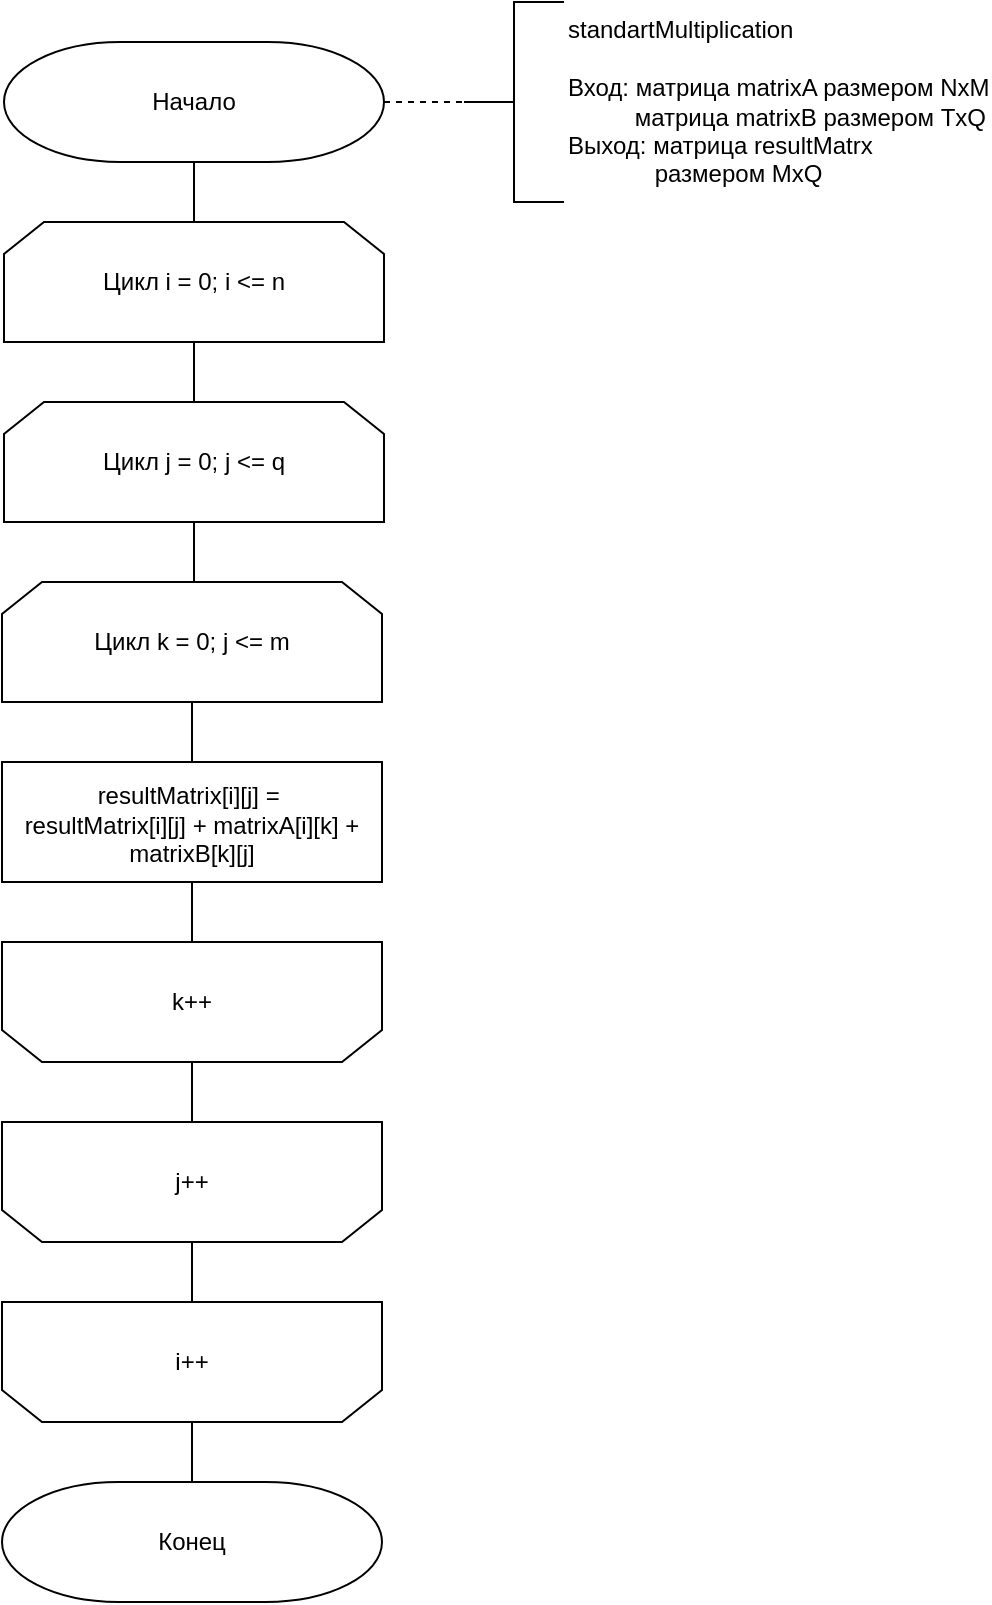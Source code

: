 <mxfile version="20.4.1" type="device" pages="3"><diagram id="C5RBs43oDa-KdzZeNtuy" name="Standard"><mxGraphModel dx="1455" dy="998" grid="1" gridSize="10" guides="1" tooltips="1" connect="1" arrows="1" fold="1" page="1" pageScale="1" pageWidth="827" pageHeight="1169" math="0" shadow="0"><root><mxCell id="WIyWlLk6GJQsqaUBKTNV-0"/><mxCell id="WIyWlLk6GJQsqaUBKTNV-1" parent="WIyWlLk6GJQsqaUBKTNV-0"/><mxCell id="_-xzTWtjwbdUY2OtERrh-24" style="rounded=0;orthogonalLoop=1;jettySize=auto;html=1;exitX=0.5;exitY=1;exitDx=0;exitDy=0;exitPerimeter=0;entryX=0.5;entryY=0;entryDx=0;entryDy=0;endArrow=none;endFill=0;" edge="1" parent="WIyWlLk6GJQsqaUBKTNV-1" source="_-xzTWtjwbdUY2OtERrh-0" target="_-xzTWtjwbdUY2OtERrh-4"><mxGeometry relative="1" as="geometry"/></mxCell><mxCell id="_-xzTWtjwbdUY2OtERrh-0" value="Начало" style="strokeWidth=1;html=1;shape=mxgraph.flowchart.terminator;whiteSpace=wrap;" vertex="1" parent="WIyWlLk6GJQsqaUBKTNV-1"><mxGeometry x="320" y="30" width="190" height="60" as="geometry"/></mxCell><mxCell id="_-xzTWtjwbdUY2OtERrh-1" value="standartMultiplication&lt;br&gt;&lt;br&gt;Вход: матрица matrixA размером NxM&lt;br&gt;&lt;span style=&quot;&quot;&gt;&#9;&lt;/span&gt;&amp;nbsp; &lt;span style=&quot;&quot;&gt;&#9;&lt;/span&gt;&amp;nbsp; &amp;nbsp; &amp;nbsp; &amp;nbsp; матрица matrixB размером TxQ&lt;br&gt;Выход: матрица resultMatrx &lt;br&gt;&lt;span style=&quot;white-space: pre;&quot;&gt;&#9;&lt;/span&gt;&amp;nbsp; &amp;nbsp; &amp;nbsp;размером MxQ" style="strokeWidth=1;html=1;shape=mxgraph.flowchart.annotation_2;align=left;labelPosition=right;pointerEvents=1;" vertex="1" parent="WIyWlLk6GJQsqaUBKTNV-1"><mxGeometry x="550" y="10" width="50" height="100" as="geometry"/></mxCell><mxCell id="_-xzTWtjwbdUY2OtERrh-2" value="" style="endArrow=none;dashed=1;html=1;rounded=0;entryX=0;entryY=0.5;entryDx=0;entryDy=0;entryPerimeter=0;exitX=1;exitY=0.5;exitDx=0;exitDy=0;exitPerimeter=0;" edge="1" parent="WIyWlLk6GJQsqaUBKTNV-1" source="_-xzTWtjwbdUY2OtERrh-0" target="_-xzTWtjwbdUY2OtERrh-1"><mxGeometry width="50" height="50" relative="1" as="geometry"><mxPoint x="390" y="240" as="sourcePoint"/><mxPoint x="440" y="190" as="targetPoint"/></mxGeometry></mxCell><mxCell id="_-xzTWtjwbdUY2OtERrh-3" style="edgeStyle=orthogonalEdgeStyle;rounded=1;orthogonalLoop=1;jettySize=auto;html=1;exitX=0.5;exitY=1;exitDx=0;exitDy=0;entryX=0.5;entryY=0;entryDx=0;entryDy=0;strokeColor=default;startArrow=none;startFill=0;endArrow=none;endFill=0;" edge="1" parent="WIyWlLk6GJQsqaUBKTNV-1" source="_-xzTWtjwbdUY2OtERrh-4" target="_-xzTWtjwbdUY2OtERrh-6"><mxGeometry relative="1" as="geometry"/></mxCell><mxCell id="_-xzTWtjwbdUY2OtERrh-4" value="Цикл i = 0; i &amp;lt;= n" style="shape=loopLimit;whiteSpace=wrap;html=1;strokeWidth=1;" vertex="1" parent="WIyWlLk6GJQsqaUBKTNV-1"><mxGeometry x="320" y="120" width="190" height="60" as="geometry"/></mxCell><mxCell id="_-xzTWtjwbdUY2OtERrh-5" style="edgeStyle=orthogonalEdgeStyle;rounded=0;orthogonalLoop=1;jettySize=auto;html=1;exitX=0.5;exitY=1;exitDx=0;exitDy=0;entryX=0.5;entryY=0;entryDx=0;entryDy=0;strokeColor=default;startArrow=none;startFill=0;endArrow=none;endFill=0;" edge="1" parent="WIyWlLk6GJQsqaUBKTNV-1" source="_-xzTWtjwbdUY2OtERrh-6" target="_-xzTWtjwbdUY2OtERrh-10"><mxGeometry relative="1" as="geometry"/></mxCell><mxCell id="_-xzTWtjwbdUY2OtERrh-6" value="Цикл j = 0; j &amp;lt;= q" style="shape=loopLimit;whiteSpace=wrap;html=1;strokeWidth=1;" vertex="1" parent="WIyWlLk6GJQsqaUBKTNV-1"><mxGeometry x="320" y="210" width="190" height="60" as="geometry"/></mxCell><mxCell id="_-xzTWtjwbdUY2OtERrh-29" style="edgeStyle=none;rounded=0;orthogonalLoop=1;jettySize=auto;html=1;exitX=0.5;exitY=0;exitDx=0;exitDy=0;entryX=0.5;entryY=1;entryDx=0;entryDy=0;endArrow=none;endFill=0;" edge="1" parent="WIyWlLk6GJQsqaUBKTNV-1" source="_-xzTWtjwbdUY2OtERrh-8" target="_-xzTWtjwbdUY2OtERrh-18"><mxGeometry relative="1" as="geometry"/></mxCell><mxCell id="_-xzTWtjwbdUY2OtERrh-8" value="j++" style="shape=loopLimit;whiteSpace=wrap;html=1;strokeWidth=1;direction=west;" vertex="1" parent="WIyWlLk6GJQsqaUBKTNV-1"><mxGeometry x="319" y="570" width="190" height="60" as="geometry"/></mxCell><mxCell id="_-xzTWtjwbdUY2OtERrh-26" style="edgeStyle=none;rounded=0;orthogonalLoop=1;jettySize=auto;html=1;exitX=0.5;exitY=1;exitDx=0;exitDy=0;entryX=0.5;entryY=1;entryDx=0;entryDy=0;endArrow=none;endFill=0;" edge="1" parent="WIyWlLk6GJQsqaUBKTNV-1" source="_-xzTWtjwbdUY2OtERrh-10" target="_-xzTWtjwbdUY2OtERrh-25"><mxGeometry relative="1" as="geometry"/></mxCell><mxCell id="_-xzTWtjwbdUY2OtERrh-10" value="&lt;br&gt;resultMatrix[i][j] =&amp;nbsp;&lt;br&gt;resultMatrix[i][j] + matrixA[i][k] + matrixB[k][j]&lt;br&gt;&lt;p class=&quot;p1&quot;&gt;&lt;/p&gt;" style="rounded=0;whiteSpace=wrap;html=1;strokeWidth=1;align=center;" vertex="1" parent="WIyWlLk6GJQsqaUBKTNV-1"><mxGeometry x="319" y="390" width="190" height="60" as="geometry"/></mxCell><mxCell id="_-xzTWtjwbdUY2OtERrh-31" style="edgeStyle=none;rounded=0;orthogonalLoop=1;jettySize=auto;html=1;exitX=0.5;exitY=0;exitDx=0;exitDy=0;entryX=0.5;entryY=0;entryDx=0;entryDy=0;entryPerimeter=0;endArrow=none;endFill=0;" edge="1" parent="WIyWlLk6GJQsqaUBKTNV-1" source="_-xzTWtjwbdUY2OtERrh-18" target="_-xzTWtjwbdUY2OtERrh-30"><mxGeometry relative="1" as="geometry"/></mxCell><mxCell id="_-xzTWtjwbdUY2OtERrh-18" value="i++" style="shape=loopLimit;whiteSpace=wrap;html=1;strokeWidth=1;direction=west;" vertex="1" parent="WIyWlLk6GJQsqaUBKTNV-1"><mxGeometry x="319" y="660" width="190" height="60" as="geometry"/></mxCell><mxCell id="_-xzTWtjwbdUY2OtERrh-20" value="Цикл k = 0; j &amp;lt;= m" style="shape=loopLimit;whiteSpace=wrap;html=1;strokeWidth=1;" vertex="1" parent="WIyWlLk6GJQsqaUBKTNV-1"><mxGeometry x="319" y="300" width="190" height="60" as="geometry"/></mxCell><mxCell id="_-xzTWtjwbdUY2OtERrh-27" style="edgeStyle=none;rounded=0;orthogonalLoop=1;jettySize=auto;html=1;exitX=0.5;exitY=0;exitDx=0;exitDy=0;entryX=0.5;entryY=1;entryDx=0;entryDy=0;endArrow=none;endFill=0;" edge="1" parent="WIyWlLk6GJQsqaUBKTNV-1" source="_-xzTWtjwbdUY2OtERrh-25" target="_-xzTWtjwbdUY2OtERrh-8"><mxGeometry relative="1" as="geometry"/></mxCell><mxCell id="_-xzTWtjwbdUY2OtERrh-25" value="k++" style="shape=loopLimit;whiteSpace=wrap;html=1;strokeWidth=1;direction=west;" vertex="1" parent="WIyWlLk6GJQsqaUBKTNV-1"><mxGeometry x="319" y="480" width="190" height="60" as="geometry"/></mxCell><mxCell id="_-xzTWtjwbdUY2OtERrh-30" value="Конец" style="strokeWidth=1;html=1;shape=mxgraph.flowchart.terminator;whiteSpace=wrap;" vertex="1" parent="WIyWlLk6GJQsqaUBKTNV-1"><mxGeometry x="319" y="750" width="190" height="60" as="geometry"/></mxCell></root></mxGraphModel></diagram><diagram id="nx8y3YH4Iu03hkPtgioO" name="Winograd"><mxGraphModel dx="2102" dy="1442" grid="1" gridSize="10" guides="1" tooltips="1" connect="1" arrows="1" fold="1" page="1" pageScale="1" pageWidth="827" pageHeight="1169" math="0" shadow="0"><root><mxCell id="0"/><mxCell id="1" parent="0"/><mxCell id="B0VhfSTRc2MI4P_WYOrF-1" style="rounded=0;orthogonalLoop=1;jettySize=auto;html=1;entryX=0.5;entryY=0;entryDx=0;entryDy=0;endArrow=none;endFill=0;" edge="1" parent="1" source="B0VhfSTRc2MI4P_WYOrF-2" target="B0VhfSTRc2MI4P_WYOrF-6"><mxGeometry relative="1" as="geometry"/></mxCell><mxCell id="B0VhfSTRc2MI4P_WYOrF-2" value="Начало" style="strokeWidth=1;html=1;shape=mxgraph.flowchart.terminator;whiteSpace=wrap;" vertex="1" parent="1"><mxGeometry x="60" y="80" width="170" height="40" as="geometry"/></mxCell><mxCell id="B0VhfSTRc2MI4P_WYOrF-3" value="Winograd&lt;br&gt;&lt;br&gt;Вход: матрица matrixA размером NxM&lt;br&gt;&lt;span style=&quot;&quot;&gt;&#9;&lt;/span&gt;&amp;nbsp; &lt;span style=&quot;&quot;&gt;&#9;&lt;/span&gt;&amp;nbsp; &amp;nbsp; &amp;nbsp; &amp;nbsp; матрица matrixB размером TxQ&lt;br&gt;Выход: матрица resultMatrx &lt;br&gt;&lt;span style=&quot;white-space: pre;&quot;&gt;&#9;&lt;/span&gt;&amp;nbsp; &amp;nbsp; &amp;nbsp;размером MxQ" style="strokeWidth=1;html=1;shape=mxgraph.flowchart.annotation_2;align=left;labelPosition=right;pointerEvents=1;" vertex="1" parent="1"><mxGeometry x="280" y="50" width="50" height="100" as="geometry"/></mxCell><mxCell id="B0VhfSTRc2MI4P_WYOrF-4" value="" style="endArrow=none;dashed=1;html=1;rounded=0;entryX=0;entryY=0.5;entryDx=0;entryDy=0;entryPerimeter=0;exitX=1;exitY=0.5;exitDx=0;exitDy=0;exitPerimeter=0;" edge="1" parent="1" source="B0VhfSTRc2MI4P_WYOrF-2"><mxGeometry width="50" height="50" relative="1" as="geometry"><mxPoint x="330" y="290" as="sourcePoint"/><mxPoint x="280" y="100" as="targetPoint"/></mxGeometry></mxCell><mxCell id="B0VhfSTRc2MI4P_WYOrF-5" style="edgeStyle=orthogonalEdgeStyle;rounded=1;orthogonalLoop=1;jettySize=auto;html=1;exitX=0.5;exitY=1;exitDx=0;exitDy=0;entryX=0.5;entryY=0;entryDx=0;entryDy=0;strokeColor=default;startArrow=none;startFill=0;endArrow=none;endFill=0;" edge="1" parent="1" source="B0VhfSTRc2MI4P_WYOrF-6" target="B0VhfSTRc2MI4P_WYOrF-8"><mxGeometry relative="1" as="geometry"/></mxCell><mxCell id="B0VhfSTRc2MI4P_WYOrF-6" value="Цикл i = 0; i &amp;lt;= n" style="shape=loopLimit;whiteSpace=wrap;html=1;strokeWidth=1;" vertex="1" parent="1"><mxGeometry x="60" y="140" width="170" height="40" as="geometry"/></mxCell><mxCell id="B0VhfSTRc2MI4P_WYOrF-20" style="edgeStyle=none;rounded=0;orthogonalLoop=1;jettySize=auto;html=1;exitX=0.5;exitY=1;exitDx=0;exitDy=0;entryX=0.5;entryY=0;entryDx=0;entryDy=0;endArrow=none;endFill=0;" edge="1" parent="1" source="B0VhfSTRc2MI4P_WYOrF-8" target="B0VhfSTRc2MI4P_WYOrF-19"><mxGeometry relative="1" as="geometry"/></mxCell><mxCell id="B0VhfSTRc2MI4P_WYOrF-8" value="Цикл j = 0; j &amp;lt;= m / 2" style="shape=loopLimit;whiteSpace=wrap;html=1;strokeWidth=1;" vertex="1" parent="1"><mxGeometry x="60" y="200" width="170" height="40" as="geometry"/></mxCell><mxCell id="B0VhfSTRc2MI4P_WYOrF-18" value="Конец" style="strokeWidth=1;html=1;shape=mxgraph.flowchart.terminator;whiteSpace=wrap;" vertex="1" parent="1"><mxGeometry x="450" y="970" width="170" height="40" as="geometry"/></mxCell><mxCell id="B0VhfSTRc2MI4P_WYOrF-25" style="edgeStyle=none;rounded=0;orthogonalLoop=1;jettySize=auto;html=1;exitX=0.5;exitY=1;exitDx=0;exitDy=0;entryX=0.5;entryY=1;entryDx=0;entryDy=0;endArrow=none;endFill=0;" edge="1" parent="1" source="B0VhfSTRc2MI4P_WYOrF-19" target="B0VhfSTRc2MI4P_WYOrF-23"><mxGeometry relative="1" as="geometry"/></mxCell><mxCell id="B0VhfSTRc2MI4P_WYOrF-19" value="&lt;meta charset=&quot;utf-8&quot;&gt;&lt;span style=&quot;color: rgb(0, 0, 0); font-family: Helvetica; font-size: 12px; font-style: normal; font-variant-ligatures: normal; font-variant-caps: normal; font-weight: 400; letter-spacing: normal; orphans: 2; text-align: left; text-indent: 0px; text-transform: none; widows: 2; word-spacing: 0px; -webkit-text-stroke-width: 0px; text-decoration-thickness: initial; text-decoration-style: initial; text-decoration-color: initial; background-color: rgb(248, 249, 250);&quot;&gt;row[i] = row[i] + matrixA[i][&lt;/span&gt;&lt;span style=&quot;color: rgb(0, 0, 0); font-family: Helvetica; font-size: 12px; font-style: normal; font-variant-ligatures: normal; font-variant-caps: normal; font-weight: 400; letter-spacing: normal; orphans: 2; text-align: left; text-indent: 0px; text-transform: none; widows: 2; word-spacing: 0px; -webkit-text-stroke-width: 0px; text-decoration-thickness: initial; text-decoration-style: initial; text-decoration-color: initial; background-color: rgb(248, 249, 250);&quot; class=&quot;s1&quot;&gt;2&lt;/span&gt;&lt;span style=&quot;color: rgb(0, 0, 0); font-family: Helvetica; font-size: 12px; font-style: normal; font-variant-ligatures: normal; font-variant-caps: normal; font-weight: 400; letter-spacing: normal; orphans: 2; text-align: left; text-indent: 0px; text-transform: none; widows: 2; word-spacing: 0px; -webkit-text-stroke-width: 0px; text-decoration-thickness: initial; text-decoration-style: initial; text-decoration-color: initial; background-color: rgb(248, 249, 250);&quot;&gt;&amp;nbsp;* j] * matrixA[i][&lt;/span&gt;&lt;span style=&quot;color: rgb(0, 0, 0); font-family: Helvetica; font-size: 12px; font-style: normal; font-variant-ligatures: normal; font-variant-caps: normal; font-weight: 400; letter-spacing: normal; orphans: 2; text-align: left; text-indent: 0px; text-transform: none; widows: 2; word-spacing: 0px; -webkit-text-stroke-width: 0px; text-decoration-thickness: initial; text-decoration-style: initial; text-decoration-color: initial; background-color: rgb(248, 249, 250);&quot; class=&quot;s1&quot;&gt;2&lt;/span&gt;&lt;span style=&quot;color: rgb(0, 0, 0); font-family: Helvetica; font-size: 12px; font-style: normal; font-variant-ligatures: normal; font-variant-caps: normal; font-weight: 400; letter-spacing: normal; orphans: 2; text-align: left; text-indent: 0px; text-transform: none; widows: 2; word-spacing: 0px; -webkit-text-stroke-width: 0px; text-decoration-thickness: initial; text-decoration-style: initial; text-decoration-color: initial; background-color: rgb(248, 249, 250);&quot;&gt;&amp;nbsp;* j +&amp;nbsp;&lt;/span&gt;&lt;span style=&quot;color: rgb(0, 0, 0); font-family: Helvetica; font-size: 12px; font-style: normal; font-variant-ligatures: normal; font-variant-caps: normal; font-weight: 400; letter-spacing: normal; orphans: 2; text-align: left; text-indent: 0px; text-transform: none; widows: 2; word-spacing: 0px; -webkit-text-stroke-width: 0px; text-decoration-thickness: initial; text-decoration-style: initial; text-decoration-color: initial; background-color: rgb(248, 249, 250);&quot; class=&quot;s1&quot;&gt;1&lt;/span&gt;&lt;span style=&quot;color: rgb(0, 0, 0); font-family: Helvetica; font-size: 12px; font-style: normal; font-variant-ligatures: normal; font-variant-caps: normal; font-weight: 400; letter-spacing: normal; orphans: 2; text-align: left; text-indent: 0px; text-transform: none; widows: 2; word-spacing: 0px; -webkit-text-stroke-width: 0px; text-decoration-thickness: initial; text-decoration-style: initial; text-decoration-color: initial; background-color: rgb(248, 249, 250);&quot;&gt;]&lt;/span&gt;" style="rounded=0;whiteSpace=wrap;html=1;strokeWidth=1;align=center;" vertex="1" parent="1"><mxGeometry x="60" y="260" width="170" height="50" as="geometry"/></mxCell><mxCell id="B0VhfSTRc2MI4P_WYOrF-22" style="edgeStyle=none;rounded=0;orthogonalLoop=1;jettySize=auto;html=1;exitX=0.5;exitY=0;exitDx=0;exitDy=0;entryX=0.5;entryY=1;entryDx=0;entryDy=0;endArrow=none;endFill=0;" edge="1" parent="1" source="B0VhfSTRc2MI4P_WYOrF-23" target="B0VhfSTRc2MI4P_WYOrF-24"><mxGeometry relative="1" as="geometry"/></mxCell><mxCell id="B0VhfSTRc2MI4P_WYOrF-23" value="j++" style="shape=loopLimit;whiteSpace=wrap;html=1;strokeWidth=1;direction=west;" vertex="1" parent="1"><mxGeometry x="60" y="330" width="170" height="40" as="geometry"/></mxCell><mxCell id="B0VhfSTRc2MI4P_WYOrF-35" style="edgeStyle=none;rounded=0;orthogonalLoop=1;jettySize=auto;html=1;exitX=0.5;exitY=0;exitDx=0;exitDy=0;entryX=0.5;entryY=0;entryDx=0;entryDy=0;endArrow=none;endFill=0;" edge="1" parent="1" source="B0VhfSTRc2MI4P_WYOrF-24" target="B0VhfSTRc2MI4P_WYOrF-27"><mxGeometry relative="1" as="geometry"/></mxCell><mxCell id="B0VhfSTRc2MI4P_WYOrF-24" value="i++" style="shape=loopLimit;whiteSpace=wrap;html=1;strokeWidth=1;direction=west;" vertex="1" parent="1"><mxGeometry x="60" y="390" width="170" height="40" as="geometry"/></mxCell><mxCell id="B0VhfSTRc2MI4P_WYOrF-26" style="edgeStyle=orthogonalEdgeStyle;rounded=1;orthogonalLoop=1;jettySize=auto;html=1;exitX=0.5;exitY=1;exitDx=0;exitDy=0;entryX=0.5;entryY=0;entryDx=0;entryDy=0;strokeColor=default;startArrow=none;startFill=0;endArrow=none;endFill=0;" edge="1" parent="1" source="B0VhfSTRc2MI4P_WYOrF-27" target="B0VhfSTRc2MI4P_WYOrF-29"><mxGeometry relative="1" as="geometry"/></mxCell><mxCell id="B0VhfSTRc2MI4P_WYOrF-27" value="Цикл i = 0; i &amp;lt;= q" style="shape=loopLimit;whiteSpace=wrap;html=1;strokeWidth=1;" vertex="1" parent="1"><mxGeometry x="60" y="450" width="170" height="40" as="geometry"/></mxCell><mxCell id="B0VhfSTRc2MI4P_WYOrF-28" style="edgeStyle=none;rounded=0;orthogonalLoop=1;jettySize=auto;html=1;exitX=0.5;exitY=1;exitDx=0;exitDy=0;entryX=0.5;entryY=0;entryDx=0;entryDy=0;endArrow=none;endFill=0;" edge="1" parent="1" source="B0VhfSTRc2MI4P_WYOrF-29" target="B0VhfSTRc2MI4P_WYOrF-31"><mxGeometry relative="1" as="geometry"/></mxCell><mxCell id="B0VhfSTRc2MI4P_WYOrF-29" value="Цикл j = 0; j &amp;lt;= m / 2" style="shape=loopLimit;whiteSpace=wrap;html=1;strokeWidth=1;" vertex="1" parent="1"><mxGeometry x="60" y="510" width="170" height="40" as="geometry"/></mxCell><mxCell id="B0VhfSTRc2MI4P_WYOrF-30" style="edgeStyle=none;rounded=0;orthogonalLoop=1;jettySize=auto;html=1;exitX=0.5;exitY=1;exitDx=0;exitDy=0;entryX=0.5;entryY=1;entryDx=0;entryDy=0;endArrow=none;endFill=0;" edge="1" parent="1" source="B0VhfSTRc2MI4P_WYOrF-31" target="B0VhfSTRc2MI4P_WYOrF-33"><mxGeometry relative="1" as="geometry"/></mxCell><mxCell id="B0VhfSTRc2MI4P_WYOrF-31" value="&lt;span style=&quot;text-align: left;&quot;&gt;column[i] = column[i] + matrixB[&lt;/span&gt;&lt;span style=&quot;text-align: left;&quot; class=&quot;s1&quot;&gt;2&lt;/span&gt;&lt;span style=&quot;text-align: left;&quot;&gt;&amp;nbsp;* j][i] * matrixB[&lt;/span&gt;&lt;span style=&quot;text-align: left;&quot; class=&quot;s1&quot;&gt;2&lt;/span&gt;&lt;span style=&quot;text-align: left;&quot;&gt;&amp;nbsp;* j +&amp;nbsp;&lt;/span&gt;&lt;span style=&quot;text-align: left;&quot; class=&quot;s1&quot;&gt;1&lt;/span&gt;&lt;span style=&quot;text-align: left;&quot;&gt;][i]&lt;/span&gt;" style="rounded=0;whiteSpace=wrap;html=1;strokeWidth=1;align=center;" vertex="1" parent="1"><mxGeometry x="60" y="570" width="170" height="50" as="geometry"/></mxCell><mxCell id="B0VhfSTRc2MI4P_WYOrF-32" style="edgeStyle=none;rounded=0;orthogonalLoop=1;jettySize=auto;html=1;exitX=0.5;exitY=0;exitDx=0;exitDy=0;entryX=0.5;entryY=1;entryDx=0;entryDy=0;endArrow=none;endFill=0;" edge="1" parent="1" source="B0VhfSTRc2MI4P_WYOrF-33" target="B0VhfSTRc2MI4P_WYOrF-34"><mxGeometry relative="1" as="geometry"/></mxCell><mxCell id="B0VhfSTRc2MI4P_WYOrF-33" value="j++" style="shape=loopLimit;whiteSpace=wrap;html=1;strokeWidth=1;direction=west;" vertex="1" parent="1"><mxGeometry x="60" y="640" width="170" height="40" as="geometry"/></mxCell><mxCell id="JYHZeg0bPgsdJ8YCL4Tm-3" style="edgeStyle=none;rounded=0;orthogonalLoop=1;jettySize=auto;html=1;exitX=0.5;exitY=0;exitDx=0;exitDy=0;entryX=0.5;entryY=0;entryDx=0;entryDy=0;endArrow=none;endFill=0;" edge="1" parent="1" source="B0VhfSTRc2MI4P_WYOrF-34" target="B0VhfSTRc2MI4P_WYOrF-49"><mxGeometry relative="1" as="geometry"/></mxCell><mxCell id="B0VhfSTRc2MI4P_WYOrF-34" value="i++" style="shape=loopLimit;whiteSpace=wrap;html=1;strokeWidth=1;direction=west;" vertex="1" parent="1"><mxGeometry x="60" y="700" width="170" height="40" as="geometry"/></mxCell><mxCell id="B0VhfSTRc2MI4P_WYOrF-48" style="edgeStyle=orthogonalEdgeStyle;rounded=1;orthogonalLoop=1;jettySize=auto;html=1;exitX=0.5;exitY=1;exitDx=0;exitDy=0;entryX=0.5;entryY=0;entryDx=0;entryDy=0;strokeColor=default;startArrow=none;startFill=0;endArrow=none;endFill=0;" edge="1" parent="1" source="B0VhfSTRc2MI4P_WYOrF-49" target="B0VhfSTRc2MI4P_WYOrF-51"><mxGeometry relative="1" as="geometry"/></mxCell><mxCell id="B0VhfSTRc2MI4P_WYOrF-49" value="Цикл i = 0; i &amp;lt;= n" style="shape=loopLimit;whiteSpace=wrap;html=1;strokeWidth=1;" vertex="1" parent="1"><mxGeometry x="60" y="760" width="170" height="40" as="geometry"/></mxCell><mxCell id="JYHZeg0bPgsdJ8YCL4Tm-4" style="edgeStyle=none;rounded=0;orthogonalLoop=1;jettySize=auto;html=1;exitX=0.5;exitY=1;exitDx=0;exitDy=0;entryX=0.5;entryY=0;entryDx=0;entryDy=0;endArrow=none;endFill=0;" edge="1" parent="1" source="B0VhfSTRc2MI4P_WYOrF-51" target="B0VhfSTRc2MI4P_WYOrF-59"><mxGeometry relative="1" as="geometry"/></mxCell><mxCell id="B0VhfSTRc2MI4P_WYOrF-51" value="Цикл j = 0; j &amp;lt;= q" style="shape=loopLimit;whiteSpace=wrap;html=1;strokeWidth=1;" vertex="1" parent="1"><mxGeometry x="60" y="820" width="170" height="40" as="geometry"/></mxCell><mxCell id="B0VhfSTRc2MI4P_WYOrF-54" style="edgeStyle=none;rounded=0;orthogonalLoop=1;jettySize=auto;html=1;exitX=0.5;exitY=0;exitDx=0;exitDy=0;entryX=0.5;entryY=1;entryDx=0;entryDy=0;endArrow=none;endFill=0;" edge="1" parent="1" source="B0VhfSTRc2MI4P_WYOrF-55" target="B0VhfSTRc2MI4P_WYOrF-56"><mxGeometry relative="1" as="geometry"/></mxCell><mxCell id="B0VhfSTRc2MI4P_WYOrF-55" value="j++" style="shape=loopLimit;whiteSpace=wrap;html=1;strokeWidth=1;direction=west;" vertex="1" parent="1"><mxGeometry x="440" y="450" width="170" height="40" as="geometry"/></mxCell><mxCell id="JYHZeg0bPgsdJ8YCL4Tm-33" style="edgeStyle=none;rounded=0;orthogonalLoop=1;jettySize=auto;html=1;exitX=0.5;exitY=0;exitDx=0;exitDy=0;entryX=0.5;entryY=0;entryDx=0;entryDy=0;entryPerimeter=0;endArrow=none;endFill=0;" edge="1" parent="1" source="B0VhfSTRc2MI4P_WYOrF-56" target="JYHZeg0bPgsdJ8YCL4Tm-32"><mxGeometry relative="1" as="geometry"/></mxCell><mxCell id="B0VhfSTRc2MI4P_WYOrF-56" value="i++" style="shape=loopLimit;whiteSpace=wrap;html=1;strokeWidth=1;direction=west;" vertex="1" parent="1"><mxGeometry x="440" y="510" width="170" height="40" as="geometry"/></mxCell><mxCell id="JYHZeg0bPgsdJ8YCL4Tm-6" style="edgeStyle=none;rounded=0;orthogonalLoop=1;jettySize=auto;html=1;exitX=0.5;exitY=1;exitDx=0;exitDy=0;endArrow=none;endFill=0;" edge="1" parent="1" source="B0VhfSTRc2MI4P_WYOrF-57" target="B0VhfSTRc2MI4P_WYOrF-58"><mxGeometry relative="1" as="geometry"/></mxCell><mxCell id="B0VhfSTRc2MI4P_WYOrF-57" value="Цикл k = 0; k &amp;lt;= m / 2" style="shape=loopLimit;whiteSpace=wrap;html=1;strokeWidth=1;" vertex="1" parent="1"><mxGeometry x="440" y="240" width="170" height="40" as="geometry"/></mxCell><mxCell id="JYHZeg0bPgsdJ8YCL4Tm-7" style="edgeStyle=none;rounded=0;orthogonalLoop=1;jettySize=auto;html=1;exitX=0.5;exitY=1;exitDx=0;exitDy=0;entryX=0.5;entryY=1;entryDx=0;entryDy=0;endArrow=none;endFill=0;" edge="1" parent="1" source="B0VhfSTRc2MI4P_WYOrF-58" target="JYHZeg0bPgsdJ8YCL4Tm-2"><mxGeometry relative="1" as="geometry"/></mxCell><mxCell id="B0VhfSTRc2MI4P_WYOrF-58" value="&lt;span style=&quot;text-align: left;&quot; class=&quot;s1&quot;&gt;resultMatrix&lt;/span&gt;&lt;span style=&quot;text-align: left;&quot;&gt;[i][j] =&amp;nbsp;&lt;/span&gt;&lt;span style=&quot;text-align: left;&quot; class=&quot;s1&quot;&gt;resultMatrix&lt;/span&gt;&lt;span style=&quot;text-align: left;&quot;&gt;[i][j] + (matrixA[i][&lt;/span&gt;&lt;span style=&quot;text-align: left;&quot; class=&quot;s2&quot;&gt;2&lt;/span&gt;&lt;span style=&quot;text-align: left;&quot;&gt;&amp;nbsp;* k +&amp;nbsp;&lt;/span&gt;&lt;span style=&quot;text-align: left;&quot; class=&quot;s2&quot;&gt;1&lt;/span&gt;&lt;span style=&quot;text-align: left;&quot;&gt;] + matrixB[&lt;/span&gt;&lt;span style=&quot;text-align: left;&quot; class=&quot;s2&quot;&gt;2&lt;/span&gt;&lt;span style=&quot;text-align: left;&quot;&gt;&amp;nbsp;* k][j]) * (matrixA[i][&lt;/span&gt;&lt;span style=&quot;text-align: left;&quot; class=&quot;s2&quot;&gt;2&lt;/span&gt;&lt;span style=&quot;text-align: left;&quot;&gt;&amp;nbsp;* k] + matrixB[&lt;/span&gt;&lt;span style=&quot;text-align: left;&quot; class=&quot;s2&quot;&gt;2&lt;/span&gt;&lt;span style=&quot;text-align: left;&quot;&gt;&amp;nbsp;* k +&amp;nbsp;&lt;/span&gt;&lt;span style=&quot;text-align: left;&quot; class=&quot;s2&quot;&gt;1&lt;/span&gt;&lt;span style=&quot;text-align: left;&quot;&gt;][j])&lt;/span&gt;" style="rounded=0;whiteSpace=wrap;html=1;strokeWidth=1;align=center;" vertex="1" parent="1"><mxGeometry x="440" y="300" width="170" height="70" as="geometry"/></mxCell><mxCell id="JYHZeg0bPgsdJ8YCL4Tm-26" style="edgeStyle=none;rounded=0;orthogonalLoop=1;jettySize=auto;html=1;exitX=0.5;exitY=1;exitDx=0;exitDy=0;endArrow=none;endFill=0;entryX=0.5;entryY=0;entryDx=0;entryDy=0;entryPerimeter=0;" edge="1" parent="1" source="B0VhfSTRc2MI4P_WYOrF-59" target="JYHZeg0bPgsdJ8YCL4Tm-29"><mxGeometry relative="1" as="geometry"><mxPoint x="145" y="940" as="targetPoint"/></mxGeometry></mxCell><mxCell id="B0VhfSTRc2MI4P_WYOrF-59" value="resultMatrix[i][j] =&amp;nbsp;&lt;br&gt;-row[i] - column[j]" style="rounded=0;whiteSpace=wrap;html=1;strokeWidth=1;align=center;" vertex="1" parent="1"><mxGeometry x="60" y="880" width="170" height="50" as="geometry"/></mxCell><mxCell id="JYHZeg0bPgsdJ8YCL4Tm-24" style="edgeStyle=none;rounded=0;orthogonalLoop=1;jettySize=auto;html=1;exitX=0.5;exitY=0;exitDx=0;exitDy=0;entryX=0.5;entryY=1;entryDx=0;entryDy=0;endArrow=none;endFill=0;" edge="1" parent="1" source="JYHZeg0bPgsdJ8YCL4Tm-2" target="B0VhfSTRc2MI4P_WYOrF-55"><mxGeometry relative="1" as="geometry"/></mxCell><mxCell id="JYHZeg0bPgsdJ8YCL4Tm-2" value="k++" style="shape=loopLimit;whiteSpace=wrap;html=1;strokeWidth=1;direction=west;" vertex="1" parent="1"><mxGeometry x="440" y="390" width="170" height="40" as="geometry"/></mxCell><mxCell id="JYHZeg0bPgsdJ8YCL4Tm-29" value="А" style="strokeWidth=1;html=1;shape=mxgraph.flowchart.start_2;whiteSpace=wrap;" vertex="1" parent="1"><mxGeometry x="110" y="950" width="70" height="70" as="geometry"/></mxCell><mxCell id="JYHZeg0bPgsdJ8YCL4Tm-31" style="edgeStyle=none;rounded=0;orthogonalLoop=1;jettySize=auto;html=1;exitX=0.5;exitY=1;exitDx=0;exitDy=0;exitPerimeter=0;entryX=0.5;entryY=0;entryDx=0;entryDy=0;endArrow=none;endFill=0;" edge="1" parent="1" source="JYHZeg0bPgsdJ8YCL4Tm-30" target="B0VhfSTRc2MI4P_WYOrF-57"><mxGeometry relative="1" as="geometry"/></mxCell><mxCell id="JYHZeg0bPgsdJ8YCL4Tm-30" value="А" style="strokeWidth=1;html=1;shape=mxgraph.flowchart.start_2;whiteSpace=wrap;" vertex="1" parent="1"><mxGeometry x="490" y="150" width="70" height="70" as="geometry"/></mxCell><mxCell id="JYHZeg0bPgsdJ8YCL4Tm-48" style="edgeStyle=none;rounded=0;orthogonalLoop=1;jettySize=auto;html=1;exitX=1;exitY=0.5;exitDx=0;exitDy=0;exitPerimeter=0;entryX=0.5;entryY=0;entryDx=0;entryDy=0;endArrow=none;endFill=0;" edge="1" parent="1" source="JYHZeg0bPgsdJ8YCL4Tm-32" target="JYHZeg0bPgsdJ8YCL4Tm-35"><mxGeometry relative="1" as="geometry"><Array as="points"><mxPoint x="705" y="600"/></Array></mxGeometry></mxCell><mxCell id="JYHZeg0bPgsdJ8YCL4Tm-50" style="edgeStyle=none;rounded=0;orthogonalLoop=1;jettySize=auto;html=1;exitX=0;exitY=0.5;exitDx=0;exitDy=0;exitPerimeter=0;entryX=0.5;entryY=0;entryDx=0;entryDy=0;entryPerimeter=0;endArrow=none;endFill=0;" edge="1" parent="1" source="JYHZeg0bPgsdJ8YCL4Tm-32" target="B0VhfSTRc2MI4P_WYOrF-18"><mxGeometry relative="1" as="geometry"><Array as="points"><mxPoint x="340" y="600"/><mxPoint x="340" y="950"/><mxPoint x="535" y="950"/><mxPoint x="535" y="970"/></Array></mxGeometry></mxCell><mxCell id="JYHZeg0bPgsdJ8YCL4Tm-32" value="m % 2 == 1" style="strokeWidth=1;html=1;shape=mxgraph.flowchart.decision;whiteSpace=wrap;" vertex="1" parent="1"><mxGeometry x="440" y="570" width="170" height="60" as="geometry"/></mxCell><mxCell id="JYHZeg0bPgsdJ8YCL4Tm-34" style="edgeStyle=orthogonalEdgeStyle;rounded=1;orthogonalLoop=1;jettySize=auto;html=1;exitX=0.5;exitY=1;exitDx=0;exitDy=0;entryX=0.5;entryY=0;entryDx=0;entryDy=0;strokeColor=default;startArrow=none;startFill=0;endArrow=none;endFill=0;" edge="1" parent="1" source="JYHZeg0bPgsdJ8YCL4Tm-35" target="JYHZeg0bPgsdJ8YCL4Tm-36"><mxGeometry relative="1" as="geometry"/></mxCell><mxCell id="JYHZeg0bPgsdJ8YCL4Tm-35" value="Цикл i = 0; i &amp;lt;= n" style="shape=loopLimit;whiteSpace=wrap;html=1;strokeWidth=1;" vertex="1" parent="1"><mxGeometry x="620" y="630" width="170" height="40" as="geometry"/></mxCell><mxCell id="JYHZeg0bPgsdJ8YCL4Tm-36" value="Цикл j = 0; j &amp;lt;= q" style="shape=loopLimit;whiteSpace=wrap;html=1;strokeWidth=1;" vertex="1" parent="1"><mxGeometry x="620" y="690" width="170" height="40" as="geometry"/></mxCell><mxCell id="JYHZeg0bPgsdJ8YCL4Tm-46" style="edgeStyle=none;rounded=0;orthogonalLoop=1;jettySize=auto;html=1;exitX=0.5;exitY=1;exitDx=0;exitDy=0;entryX=0.5;entryY=1;entryDx=0;entryDy=0;endArrow=none;endFill=0;" edge="1" parent="1" source="JYHZeg0bPgsdJ8YCL4Tm-38" target="JYHZeg0bPgsdJ8YCL4Tm-44"><mxGeometry relative="1" as="geometry"/></mxCell><mxCell id="JYHZeg0bPgsdJ8YCL4Tm-38" value="&lt;span style=&quot;text-align: left;&quot; class=&quot;s1&quot;&gt;resultMatrix&lt;/span&gt;&lt;span style=&quot;text-align: left;&quot;&gt;[i][j] =&amp;nbsp;&lt;/span&gt;&lt;span style=&quot;text-align: left;&quot; class=&quot;s1&quot;&gt;resultMatrix&lt;/span&gt;&lt;span style=&quot;text-align: left;&quot;&gt;[i][j] + matrixA[i][m -&amp;nbsp;&lt;/span&gt;&lt;span style=&quot;text-align: left;&quot; class=&quot;s2&quot;&gt;1&lt;/span&gt;&lt;span style=&quot;text-align: left;&quot;&gt;] * matrixB[m -&amp;nbsp;&lt;/span&gt;&lt;span style=&quot;text-align: left;&quot; class=&quot;s2&quot;&gt;1&lt;/span&gt;&lt;span style=&quot;text-align: left;&quot;&gt;][j]&lt;/span&gt;" style="rounded=0;whiteSpace=wrap;html=1;strokeWidth=1;align=center;" vertex="1" parent="1"><mxGeometry x="620" y="750" width="170" height="50" as="geometry"/></mxCell><mxCell id="JYHZeg0bPgsdJ8YCL4Tm-43" style="edgeStyle=none;rounded=0;orthogonalLoop=1;jettySize=auto;html=1;exitX=0.5;exitY=0;exitDx=0;exitDy=0;entryX=0.5;entryY=1;entryDx=0;entryDy=0;endArrow=none;endFill=0;" edge="1" parent="1" source="JYHZeg0bPgsdJ8YCL4Tm-44" target="JYHZeg0bPgsdJ8YCL4Tm-45"><mxGeometry relative="1" as="geometry"/></mxCell><mxCell id="JYHZeg0bPgsdJ8YCL4Tm-44" value="j++" style="shape=loopLimit;whiteSpace=wrap;html=1;strokeWidth=1;direction=west;" vertex="1" parent="1"><mxGeometry x="620" y="820" width="170" height="40" as="geometry"/></mxCell><mxCell id="JYHZeg0bPgsdJ8YCL4Tm-49" style="edgeStyle=none;rounded=0;orthogonalLoop=1;jettySize=auto;html=1;exitX=0.5;exitY=0;exitDx=0;exitDy=0;entryX=0.5;entryY=0;entryDx=0;entryDy=0;entryPerimeter=0;endArrow=none;endFill=0;" edge="1" parent="1" source="JYHZeg0bPgsdJ8YCL4Tm-45" target="B0VhfSTRc2MI4P_WYOrF-18"><mxGeometry relative="1" as="geometry"><Array as="points"><mxPoint x="705" y="950"/><mxPoint x="535" y="950"/></Array></mxGeometry></mxCell><mxCell id="JYHZeg0bPgsdJ8YCL4Tm-45" value="i++" style="shape=loopLimit;whiteSpace=wrap;html=1;strokeWidth=1;direction=west;" vertex="1" parent="1"><mxGeometry x="620" y="880" width="170" height="40" as="geometry"/></mxCell></root></mxGraphModel></diagram><diagram name="WinogradOptimal" id="Qy_mTey6InhxS6C-DBGF"><mxGraphModel dx="1892" dy="1298" grid="1" gridSize="10" guides="1" tooltips="1" connect="1" arrows="1" fold="1" page="1" pageScale="1" pageWidth="827" pageHeight="1169" math="0" shadow="0"><root><mxCell id="7JkiyhIs9NJlTws9VAFu-0"/><mxCell id="7JkiyhIs9NJlTws9VAFu-1" parent="7JkiyhIs9NJlTws9VAFu-0"/><mxCell id="7JkiyhIs9NJlTws9VAFu-2" style="rounded=0;orthogonalLoop=1;jettySize=auto;html=1;entryX=0.5;entryY=0;entryDx=0;entryDy=0;endArrow=none;endFill=0;" edge="1" parent="7JkiyhIs9NJlTws9VAFu-1" source="7JkiyhIs9NJlTws9VAFu-3" target="7JkiyhIs9NJlTws9VAFu-7"><mxGeometry relative="1" as="geometry"/></mxCell><mxCell id="7JkiyhIs9NJlTws9VAFu-3" value="Начало" style="strokeWidth=1;html=1;shape=mxgraph.flowchart.terminator;whiteSpace=wrap;" vertex="1" parent="7JkiyhIs9NJlTws9VAFu-1"><mxGeometry x="60" y="40" width="170" height="40" as="geometry"/></mxCell><mxCell id="7JkiyhIs9NJlTws9VAFu-4" value="WinogradOptimal&lt;br&gt;&lt;br&gt;Вход: матрица matrixA размером NxM&lt;br&gt;&lt;span style=&quot;&quot;&gt;&#9;&lt;/span&gt;&amp;nbsp; &lt;span style=&quot;&quot;&gt;&#9;&lt;/span&gt;&amp;nbsp; &amp;nbsp; &amp;nbsp; &amp;nbsp; матрица matrixB размером TxQ&lt;br&gt;Выход: матрица resultMatrx &lt;br&gt;&lt;span style=&quot;white-space: pre;&quot;&gt;&#9;&lt;/span&gt;&amp;nbsp; &amp;nbsp; &amp;nbsp;размером MxQ" style="strokeWidth=1;html=1;shape=mxgraph.flowchart.annotation_2;align=left;labelPosition=right;pointerEvents=1;" vertex="1" parent="7JkiyhIs9NJlTws9VAFu-1"><mxGeometry x="280" y="10" width="50" height="100" as="geometry"/></mxCell><mxCell id="7JkiyhIs9NJlTws9VAFu-5" value="" style="endArrow=none;dashed=1;html=1;rounded=0;entryX=0;entryY=0.5;entryDx=0;entryDy=0;entryPerimeter=0;exitX=1;exitY=0.5;exitDx=0;exitDy=0;exitPerimeter=0;" edge="1" parent="7JkiyhIs9NJlTws9VAFu-1" source="7JkiyhIs9NJlTws9VAFu-3" target="7JkiyhIs9NJlTws9VAFu-4"><mxGeometry width="50" height="50" relative="1" as="geometry"><mxPoint x="330" y="290" as="sourcePoint"/><mxPoint x="280" y="100" as="targetPoint"/></mxGeometry></mxCell><mxCell id="7JkiyhIs9NJlTws9VAFu-6" style="edgeStyle=orthogonalEdgeStyle;rounded=1;orthogonalLoop=1;jettySize=auto;html=1;exitX=0.5;exitY=1;exitDx=0;exitDy=0;entryX=0.5;entryY=0;entryDx=0;entryDy=0;strokeColor=default;startArrow=none;startFill=0;endArrow=none;endFill=0;" edge="1" parent="7JkiyhIs9NJlTws9VAFu-1" source="7JkiyhIs9NJlTws9VAFu-7" target="7JkiyhIs9NJlTws9VAFu-9"><mxGeometry relative="1" as="geometry"/></mxCell><mxCell id="7JkiyhIs9NJlTws9VAFu-7" value="Цикл i = 0; i &amp;lt;= n" style="shape=loopLimit;whiteSpace=wrap;html=1;strokeWidth=1;" vertex="1" parent="7JkiyhIs9NJlTws9VAFu-1"><mxGeometry x="60" y="160" width="170" height="40" as="geometry"/></mxCell><mxCell id="7JkiyhIs9NJlTws9VAFu-8" style="edgeStyle=none;rounded=0;orthogonalLoop=1;jettySize=auto;html=1;exitX=0.5;exitY=1;exitDx=0;exitDy=0;entryX=0.5;entryY=0;entryDx=0;entryDy=0;endArrow=none;endFill=0;" edge="1" parent="7JkiyhIs9NJlTws9VAFu-1" source="7JkiyhIs9NJlTws9VAFu-9" target="7JkiyhIs9NJlTws9VAFu-12"><mxGeometry relative="1" as="geometry"/></mxCell><mxCell id="7JkiyhIs9NJlTws9VAFu-9" value="Цикл j = 0; j &amp;lt;= mCycle" style="shape=loopLimit;whiteSpace=wrap;html=1;strokeWidth=1;" vertex="1" parent="7JkiyhIs9NJlTws9VAFu-1"><mxGeometry x="60" y="220" width="170" height="40" as="geometry"/></mxCell><mxCell id="7JkiyhIs9NJlTws9VAFu-10" value="Конец" style="strokeWidth=1;html=1;shape=mxgraph.flowchart.terminator;whiteSpace=wrap;" vertex="1" parent="7JkiyhIs9NJlTws9VAFu-1"><mxGeometry x="450" y="970" width="170" height="40" as="geometry"/></mxCell><mxCell id="7JkiyhIs9NJlTws9VAFu-11" style="edgeStyle=none;rounded=0;orthogonalLoop=1;jettySize=auto;html=1;exitX=0.5;exitY=1;exitDx=0;exitDy=0;entryX=0.5;entryY=1;entryDx=0;entryDy=0;endArrow=none;endFill=0;" edge="1" parent="7JkiyhIs9NJlTws9VAFu-1" source="7JkiyhIs9NJlTws9VAFu-12" target="7JkiyhIs9NJlTws9VAFu-14"><mxGeometry relative="1" as="geometry"/></mxCell><mxCell id="7JkiyhIs9NJlTws9VAFu-12" value="&lt;span style=&quot;color: rgb(0, 0, 0); font-family: Helvetica; font-size: 12px; font-style: normal; font-variant-ligatures: normal; font-variant-caps: normal; font-weight: 400; letter-spacing: normal; orphans: 2; text-align: left; text-indent: 0px; text-transform: none; widows: 2; word-spacing: 0px; -webkit-text-stroke-width: 0px; text-decoration-thickness: initial; text-decoration-style: initial; text-decoration-color: initial; background-color: rgb(248, 249, 250);&quot;&gt;row[i] += matrixA[i][&lt;/span&gt;&lt;span style=&quot;color: rgb(0, 0, 0); font-family: Helvetica; font-size: 12px; font-style: normal; font-variant-ligatures: normal; font-variant-caps: normal; font-weight: 400; letter-spacing: normal; orphans: 2; text-align: left; text-indent: 0px; text-transform: none; widows: 2; word-spacing: 0px; -webkit-text-stroke-width: 0px; text-decoration-thickness: initial; text-decoration-style: initial; text-decoration-color: initial; background-color: rgb(248, 249, 250);&quot;&gt;j &amp;lt;&amp;lt; 1] * matrixA[i][&lt;/span&gt;&lt;span style=&quot;color: rgb(0, 0, 0); font-family: Helvetica; font-size: 12px; font-style: normal; font-variant-ligatures: normal; font-variant-caps: normal; font-weight: 400; letter-spacing: normal; orphans: 2; text-align: left; text-indent: 0px; text-transform: none; widows: 2; word-spacing: 0px; -webkit-text-stroke-width: 0px; text-decoration-thickness: initial; text-decoration-style: initial; text-decoration-color: initial; background-color: rgb(248, 249, 250);&quot;&gt;j &amp;lt;&amp;lt; 1 +&amp;nbsp;&lt;/span&gt;&lt;span style=&quot;color: rgb(0, 0, 0); font-family: Helvetica; font-size: 12px; font-style: normal; font-variant-ligatures: normal; font-variant-caps: normal; font-weight: 400; letter-spacing: normal; orphans: 2; text-align: left; text-indent: 0px; text-transform: none; widows: 2; word-spacing: 0px; -webkit-text-stroke-width: 0px; text-decoration-thickness: initial; text-decoration-style: initial; text-decoration-color: initial; background-color: rgb(248, 249, 250);&quot; class=&quot;s1&quot;&gt;1&lt;/span&gt;&lt;span style=&quot;color: rgb(0, 0, 0); font-family: Helvetica; font-size: 12px; font-style: normal; font-variant-ligatures: normal; font-variant-caps: normal; font-weight: 400; letter-spacing: normal; orphans: 2; text-align: left; text-indent: 0px; text-transform: none; widows: 2; word-spacing: 0px; -webkit-text-stroke-width: 0px; text-decoration-thickness: initial; text-decoration-style: initial; text-decoration-color: initial; background-color: rgb(248, 249, 250);&quot;&gt;]&lt;/span&gt;" style="rounded=0;whiteSpace=wrap;html=1;strokeWidth=1;align=center;" vertex="1" parent="7JkiyhIs9NJlTws9VAFu-1"><mxGeometry x="60" y="280" width="170" height="50" as="geometry"/></mxCell><mxCell id="7JkiyhIs9NJlTws9VAFu-13" style="edgeStyle=none;rounded=0;orthogonalLoop=1;jettySize=auto;html=1;exitX=0.5;exitY=0;exitDx=0;exitDy=0;entryX=0.5;entryY=1;entryDx=0;entryDy=0;endArrow=none;endFill=0;" edge="1" parent="7JkiyhIs9NJlTws9VAFu-1" source="7JkiyhIs9NJlTws9VAFu-14" target="7JkiyhIs9NJlTws9VAFu-16"><mxGeometry relative="1" as="geometry"/></mxCell><mxCell id="7JkiyhIs9NJlTws9VAFu-14" value="j++" style="shape=loopLimit;whiteSpace=wrap;html=1;strokeWidth=1;direction=west;" vertex="1" parent="7JkiyhIs9NJlTws9VAFu-1"><mxGeometry x="60" y="350" width="170" height="40" as="geometry"/></mxCell><mxCell id="7JkiyhIs9NJlTws9VAFu-15" style="edgeStyle=none;rounded=0;orthogonalLoop=1;jettySize=auto;html=1;exitX=0.5;exitY=0;exitDx=0;exitDy=0;entryX=0.5;entryY=0;entryDx=0;entryDy=0;endArrow=none;endFill=0;" edge="1" parent="7JkiyhIs9NJlTws9VAFu-1" source="7JkiyhIs9NJlTws9VAFu-16" target="7JkiyhIs9NJlTws9VAFu-18"><mxGeometry relative="1" as="geometry"/></mxCell><mxCell id="7JkiyhIs9NJlTws9VAFu-16" value="i++" style="shape=loopLimit;whiteSpace=wrap;html=1;strokeWidth=1;direction=west;" vertex="1" parent="7JkiyhIs9NJlTws9VAFu-1"><mxGeometry x="60" y="410" width="170" height="40" as="geometry"/></mxCell><mxCell id="7JkiyhIs9NJlTws9VAFu-17" style="edgeStyle=orthogonalEdgeStyle;rounded=1;orthogonalLoop=1;jettySize=auto;html=1;exitX=0.5;exitY=1;exitDx=0;exitDy=0;entryX=0.5;entryY=0;entryDx=0;entryDy=0;strokeColor=default;startArrow=none;startFill=0;endArrow=none;endFill=0;" edge="1" parent="7JkiyhIs9NJlTws9VAFu-1" source="7JkiyhIs9NJlTws9VAFu-18" target="7JkiyhIs9NJlTws9VAFu-20"><mxGeometry relative="1" as="geometry"/></mxCell><mxCell id="7JkiyhIs9NJlTws9VAFu-18" value="Цикл i = 0; i &amp;lt;= q" style="shape=loopLimit;whiteSpace=wrap;html=1;strokeWidth=1;" vertex="1" parent="7JkiyhIs9NJlTws9VAFu-1"><mxGeometry x="60" y="470" width="170" height="40" as="geometry"/></mxCell><mxCell id="7JkiyhIs9NJlTws9VAFu-19" style="edgeStyle=none;rounded=0;orthogonalLoop=1;jettySize=auto;html=1;exitX=0.5;exitY=1;exitDx=0;exitDy=0;entryX=0.5;entryY=0;entryDx=0;entryDy=0;endArrow=none;endFill=0;" edge="1" parent="7JkiyhIs9NJlTws9VAFu-1" source="7JkiyhIs9NJlTws9VAFu-20" target="7JkiyhIs9NJlTws9VAFu-22"><mxGeometry relative="1" as="geometry"/></mxCell><mxCell id="7JkiyhIs9NJlTws9VAFu-20" value="Цикл j = 0; j &amp;lt;= mCycle" style="shape=loopLimit;whiteSpace=wrap;html=1;strokeWidth=1;" vertex="1" parent="7JkiyhIs9NJlTws9VAFu-1"><mxGeometry x="60" y="530" width="170" height="40" as="geometry"/></mxCell><mxCell id="7JkiyhIs9NJlTws9VAFu-21" style="edgeStyle=none;rounded=0;orthogonalLoop=1;jettySize=auto;html=1;exitX=0.5;exitY=1;exitDx=0;exitDy=0;entryX=0.5;entryY=1;entryDx=0;entryDy=0;endArrow=none;endFill=0;" edge="1" parent="7JkiyhIs9NJlTws9VAFu-1" source="7JkiyhIs9NJlTws9VAFu-22" target="7JkiyhIs9NJlTws9VAFu-24"><mxGeometry relative="1" as="geometry"/></mxCell><mxCell id="7JkiyhIs9NJlTws9VAFu-22" value="&lt;span style=&quot;text-align: left;&quot;&gt;column[i] += matrixB[&lt;/span&gt;&lt;span style=&quot;text-align: left;&quot;&gt;j &amp;lt;&amp;lt; 1][i] * matrixB[&lt;/span&gt;&lt;span style=&quot;text-align: left;&quot;&gt;j &amp;lt;&amp;lt; 1 +&amp;nbsp;&lt;/span&gt;&lt;span style=&quot;text-align: left;&quot; class=&quot;s1&quot;&gt;1&lt;/span&gt;&lt;span style=&quot;text-align: left;&quot;&gt;][i]&lt;/span&gt;" style="rounded=0;whiteSpace=wrap;html=1;strokeWidth=1;align=center;" vertex="1" parent="7JkiyhIs9NJlTws9VAFu-1"><mxGeometry x="60" y="590" width="170" height="50" as="geometry"/></mxCell><mxCell id="7JkiyhIs9NJlTws9VAFu-23" style="edgeStyle=none;rounded=0;orthogonalLoop=1;jettySize=auto;html=1;exitX=0.5;exitY=0;exitDx=0;exitDy=0;entryX=0.5;entryY=1;entryDx=0;entryDy=0;endArrow=none;endFill=0;" edge="1" parent="7JkiyhIs9NJlTws9VAFu-1" source="7JkiyhIs9NJlTws9VAFu-24" target="7JkiyhIs9NJlTws9VAFu-26"><mxGeometry relative="1" as="geometry"/></mxCell><mxCell id="7JkiyhIs9NJlTws9VAFu-24" value="j++" style="shape=loopLimit;whiteSpace=wrap;html=1;strokeWidth=1;direction=west;" vertex="1" parent="7JkiyhIs9NJlTws9VAFu-1"><mxGeometry x="60" y="660" width="170" height="40" as="geometry"/></mxCell><mxCell id="7JkiyhIs9NJlTws9VAFu-25" style="edgeStyle=none;rounded=0;orthogonalLoop=1;jettySize=auto;html=1;exitX=0.5;exitY=0;exitDx=0;exitDy=0;entryX=0.5;entryY=0;entryDx=0;entryDy=0;endArrow=none;endFill=0;" edge="1" parent="7JkiyhIs9NJlTws9VAFu-1" source="7JkiyhIs9NJlTws9VAFu-26" target="7JkiyhIs9NJlTws9VAFu-28"><mxGeometry relative="1" as="geometry"/></mxCell><mxCell id="7JkiyhIs9NJlTws9VAFu-26" value="i++" style="shape=loopLimit;whiteSpace=wrap;html=1;strokeWidth=1;direction=west;" vertex="1" parent="7JkiyhIs9NJlTws9VAFu-1"><mxGeometry x="60" y="720" width="170" height="40" as="geometry"/></mxCell><mxCell id="7JkiyhIs9NJlTws9VAFu-27" style="edgeStyle=orthogonalEdgeStyle;rounded=1;orthogonalLoop=1;jettySize=auto;html=1;exitX=0.5;exitY=1;exitDx=0;exitDy=0;entryX=0.5;entryY=0;entryDx=0;entryDy=0;strokeColor=default;startArrow=none;startFill=0;endArrow=none;endFill=0;" edge="1" parent="7JkiyhIs9NJlTws9VAFu-1" source="7JkiyhIs9NJlTws9VAFu-28" target="7JkiyhIs9NJlTws9VAFu-30"><mxGeometry relative="1" as="geometry"/></mxCell><mxCell id="7JkiyhIs9NJlTws9VAFu-28" value="Цикл i = 0; i &amp;lt;= n" style="shape=loopLimit;whiteSpace=wrap;html=1;strokeWidth=1;" vertex="1" parent="7JkiyhIs9NJlTws9VAFu-1"><mxGeometry x="60" y="780" width="170" height="40" as="geometry"/></mxCell><mxCell id="7JkiyhIs9NJlTws9VAFu-29" style="edgeStyle=none;rounded=0;orthogonalLoop=1;jettySize=auto;html=1;exitX=0.5;exitY=1;exitDx=0;exitDy=0;entryX=0.5;entryY=0;entryDx=0;entryDy=0;endArrow=none;endFill=0;" edge="1" parent="7JkiyhIs9NJlTws9VAFu-1" source="7JkiyhIs9NJlTws9VAFu-30" target="7JkiyhIs9NJlTws9VAFu-40"><mxGeometry relative="1" as="geometry"/></mxCell><mxCell id="7JkiyhIs9NJlTws9VAFu-30" value="Цикл j = 0; j &amp;lt;= q" style="shape=loopLimit;whiteSpace=wrap;html=1;strokeWidth=1;" vertex="1" parent="7JkiyhIs9NJlTws9VAFu-1"><mxGeometry x="60" y="840" width="170" height="40" as="geometry"/></mxCell><mxCell id="7JkiyhIs9NJlTws9VAFu-31" style="edgeStyle=none;rounded=0;orthogonalLoop=1;jettySize=auto;html=1;exitX=0.5;exitY=0;exitDx=0;exitDy=0;entryX=0.5;entryY=1;entryDx=0;entryDy=0;endArrow=none;endFill=0;" edge="1" parent="7JkiyhIs9NJlTws9VAFu-1" source="7JkiyhIs9NJlTws9VAFu-32" target="7JkiyhIs9NJlTws9VAFu-34"><mxGeometry relative="1" as="geometry"/></mxCell><mxCell id="7JkiyhIs9NJlTws9VAFu-32" value="j++" style="shape=loopLimit;whiteSpace=wrap;html=1;strokeWidth=1;direction=west;" vertex="1" parent="7JkiyhIs9NJlTws9VAFu-1"><mxGeometry x="440" y="450" width="170" height="40" as="geometry"/></mxCell><mxCell id="7JkiyhIs9NJlTws9VAFu-33" style="edgeStyle=none;rounded=0;orthogonalLoop=1;jettySize=auto;html=1;exitX=0.5;exitY=0;exitDx=0;exitDy=0;entryX=0.5;entryY=0;entryDx=0;entryDy=0;entryPerimeter=0;endArrow=none;endFill=0;" edge="1" parent="7JkiyhIs9NJlTws9VAFu-1" source="7JkiyhIs9NJlTws9VAFu-34" target="7JkiyhIs9NJlTws9VAFu-48"><mxGeometry relative="1" as="geometry"/></mxCell><mxCell id="7JkiyhIs9NJlTws9VAFu-34" value="i++" style="shape=loopLimit;whiteSpace=wrap;html=1;strokeWidth=1;direction=west;" vertex="1" parent="7JkiyhIs9NJlTws9VAFu-1"><mxGeometry x="440" y="510" width="170" height="40" as="geometry"/></mxCell><mxCell id="7JkiyhIs9NJlTws9VAFu-35" style="edgeStyle=none;rounded=0;orthogonalLoop=1;jettySize=auto;html=1;exitX=0.5;exitY=1;exitDx=0;exitDy=0;endArrow=none;endFill=0;" edge="1" parent="7JkiyhIs9NJlTws9VAFu-1" source="7JkiyhIs9NJlTws9VAFu-36" target="7JkiyhIs9NJlTws9VAFu-38"><mxGeometry relative="1" as="geometry"/></mxCell><mxCell id="7JkiyhIs9NJlTws9VAFu-36" value="Цикл k = 0; k &amp;lt;= mCycle" style="shape=loopLimit;whiteSpace=wrap;html=1;strokeWidth=1;" vertex="1" parent="7JkiyhIs9NJlTws9VAFu-1"><mxGeometry x="440" y="240" width="170" height="40" as="geometry"/></mxCell><mxCell id="7JkiyhIs9NJlTws9VAFu-37" style="edgeStyle=none;rounded=0;orthogonalLoop=1;jettySize=auto;html=1;exitX=0.5;exitY=1;exitDx=0;exitDy=0;entryX=0.5;entryY=1;entryDx=0;entryDy=0;endArrow=none;endFill=0;" edge="1" parent="7JkiyhIs9NJlTws9VAFu-1" source="7JkiyhIs9NJlTws9VAFu-38" target="7JkiyhIs9NJlTws9VAFu-42"><mxGeometry relative="1" as="geometry"/></mxCell><mxCell id="7JkiyhIs9NJlTws9VAFu-38" value="&lt;span style=&quot;text-align: left;&quot; class=&quot;s1&quot;&gt;resultMatrix&lt;/span&gt;&lt;span style=&quot;text-align: left;&quot;&gt;[i][j]&lt;/span&gt;&lt;span style=&quot;text-align: left;&quot;&gt;&amp;nbsp;+= (matrixA[i][&lt;/span&gt;&lt;span style=&quot;text-align: left;&quot;&gt;k &amp;lt;&amp;lt; 1 +&amp;nbsp;&lt;/span&gt;&lt;span style=&quot;text-align: left;&quot; class=&quot;s2&quot;&gt;1&lt;/span&gt;&lt;span style=&quot;text-align: left;&quot;&gt;] + matrixB[&lt;/span&gt;&lt;span style=&quot;text-align: left;&quot;&gt;k &amp;lt;&amp;lt; 1][j]) * (matrixA[i][&lt;/span&gt;&lt;span style=&quot;text-align: left;&quot;&gt;k &amp;lt;&amp;lt; 1] + matrixB[&lt;/span&gt;&lt;span style=&quot;text-align: left;&quot;&gt;k &amp;lt;&amp;lt; 1 +&amp;nbsp;&lt;/span&gt;&lt;span style=&quot;text-align: left;&quot; class=&quot;s2&quot;&gt;1&lt;/span&gt;&lt;span style=&quot;text-align: left;&quot;&gt;][j])&lt;/span&gt;" style="rounded=0;whiteSpace=wrap;html=1;strokeWidth=1;align=center;" vertex="1" parent="7JkiyhIs9NJlTws9VAFu-1"><mxGeometry x="440" y="300" width="170" height="70" as="geometry"/></mxCell><mxCell id="7JkiyhIs9NJlTws9VAFu-39" style="edgeStyle=none;rounded=0;orthogonalLoop=1;jettySize=auto;html=1;exitX=0.5;exitY=1;exitDx=0;exitDy=0;endArrow=none;endFill=0;entryX=0.5;entryY=0;entryDx=0;entryDy=0;entryPerimeter=0;" edge="1" parent="7JkiyhIs9NJlTws9VAFu-1" source="7JkiyhIs9NJlTws9VAFu-40" target="7JkiyhIs9NJlTws9VAFu-43"><mxGeometry relative="1" as="geometry"><mxPoint x="145" y="960" as="targetPoint"/></mxGeometry></mxCell><mxCell id="7JkiyhIs9NJlTws9VAFu-40" value="resultMatrix[i][j] -= (row[i] + column[j])" style="rounded=0;whiteSpace=wrap;html=1;strokeWidth=1;align=center;" vertex="1" parent="7JkiyhIs9NJlTws9VAFu-1"><mxGeometry x="60" y="900" width="170" height="50" as="geometry"/></mxCell><mxCell id="7JkiyhIs9NJlTws9VAFu-41" style="edgeStyle=none;rounded=0;orthogonalLoop=1;jettySize=auto;html=1;exitX=0.5;exitY=0;exitDx=0;exitDy=0;entryX=0.5;entryY=1;entryDx=0;entryDy=0;endArrow=none;endFill=0;" edge="1" parent="7JkiyhIs9NJlTws9VAFu-1" source="7JkiyhIs9NJlTws9VAFu-42" target="7JkiyhIs9NJlTws9VAFu-32"><mxGeometry relative="1" as="geometry"/></mxCell><mxCell id="7JkiyhIs9NJlTws9VAFu-42" value="k++" style="shape=loopLimit;whiteSpace=wrap;html=1;strokeWidth=1;direction=west;" vertex="1" parent="7JkiyhIs9NJlTws9VAFu-1"><mxGeometry x="440" y="390" width="170" height="40" as="geometry"/></mxCell><mxCell id="7JkiyhIs9NJlTws9VAFu-43" value="А" style="strokeWidth=1;html=1;shape=mxgraph.flowchart.start_2;whiteSpace=wrap;" vertex="1" parent="7JkiyhIs9NJlTws9VAFu-1"><mxGeometry x="110" y="970" width="70" height="70" as="geometry"/></mxCell><mxCell id="7JkiyhIs9NJlTws9VAFu-44" style="edgeStyle=none;rounded=0;orthogonalLoop=1;jettySize=auto;html=1;exitX=0.5;exitY=1;exitDx=0;exitDy=0;exitPerimeter=0;entryX=0.5;entryY=0;entryDx=0;entryDy=0;endArrow=none;endFill=0;" edge="1" parent="7JkiyhIs9NJlTws9VAFu-1" source="7JkiyhIs9NJlTws9VAFu-45" target="7JkiyhIs9NJlTws9VAFu-36"><mxGeometry relative="1" as="geometry"/></mxCell><mxCell id="7JkiyhIs9NJlTws9VAFu-45" value="А" style="strokeWidth=1;html=1;shape=mxgraph.flowchart.start_2;whiteSpace=wrap;" vertex="1" parent="7JkiyhIs9NJlTws9VAFu-1"><mxGeometry x="490" y="150" width="70" height="70" as="geometry"/></mxCell><mxCell id="7JkiyhIs9NJlTws9VAFu-46" style="edgeStyle=none;rounded=0;orthogonalLoop=1;jettySize=auto;html=1;exitX=1;exitY=0.5;exitDx=0;exitDy=0;exitPerimeter=0;entryX=0.5;entryY=0;entryDx=0;entryDy=0;endArrow=none;endFill=0;" edge="1" parent="7JkiyhIs9NJlTws9VAFu-1" source="7JkiyhIs9NJlTws9VAFu-48" target="7JkiyhIs9NJlTws9VAFu-50"><mxGeometry relative="1" as="geometry"><Array as="points"><mxPoint x="705" y="600"/></Array></mxGeometry></mxCell><mxCell id="7JkiyhIs9NJlTws9VAFu-47" style="edgeStyle=none;rounded=0;orthogonalLoop=1;jettySize=auto;html=1;exitX=0;exitY=0.5;exitDx=0;exitDy=0;exitPerimeter=0;entryX=0.5;entryY=0;entryDx=0;entryDy=0;entryPerimeter=0;endArrow=none;endFill=0;" edge="1" parent="7JkiyhIs9NJlTws9VAFu-1" source="7JkiyhIs9NJlTws9VAFu-48" target="7JkiyhIs9NJlTws9VAFu-10"><mxGeometry relative="1" as="geometry"><Array as="points"><mxPoint x="340" y="600"/><mxPoint x="340" y="950"/><mxPoint x="535" y="950"/><mxPoint x="535" y="970"/></Array></mxGeometry></mxCell><mxCell id="7JkiyhIs9NJlTws9VAFu-48" value="m % 2 == 1" style="strokeWidth=1;html=1;shape=mxgraph.flowchart.decision;whiteSpace=wrap;" vertex="1" parent="7JkiyhIs9NJlTws9VAFu-1"><mxGeometry x="440" y="570" width="170" height="60" as="geometry"/></mxCell><mxCell id="7JkiyhIs9NJlTws9VAFu-49" style="edgeStyle=orthogonalEdgeStyle;rounded=1;orthogonalLoop=1;jettySize=auto;html=1;exitX=0.5;exitY=1;exitDx=0;exitDy=0;entryX=0.5;entryY=0;entryDx=0;entryDy=0;strokeColor=default;startArrow=none;startFill=0;endArrow=none;endFill=0;" edge="1" parent="7JkiyhIs9NJlTws9VAFu-1" source="7JkiyhIs9NJlTws9VAFu-50" target="7JkiyhIs9NJlTws9VAFu-51"><mxGeometry relative="1" as="geometry"/></mxCell><mxCell id="7JkiyhIs9NJlTws9VAFu-50" value="Цикл i = 0; i &amp;lt;= n" style="shape=loopLimit;whiteSpace=wrap;html=1;strokeWidth=1;" vertex="1" parent="7JkiyhIs9NJlTws9VAFu-1"><mxGeometry x="620" y="630" width="170" height="40" as="geometry"/></mxCell><mxCell id="7JkiyhIs9NJlTws9VAFu-51" value="Цикл j = 0; j &amp;lt;= q" style="shape=loopLimit;whiteSpace=wrap;html=1;strokeWidth=1;" vertex="1" parent="7JkiyhIs9NJlTws9VAFu-1"><mxGeometry x="620" y="690" width="170" height="40" as="geometry"/></mxCell><mxCell id="7JkiyhIs9NJlTws9VAFu-52" style="edgeStyle=none;rounded=0;orthogonalLoop=1;jettySize=auto;html=1;exitX=0.5;exitY=1;exitDx=0;exitDy=0;entryX=0.5;entryY=1;entryDx=0;entryDy=0;endArrow=none;endFill=0;" edge="1" parent="7JkiyhIs9NJlTws9VAFu-1" source="7JkiyhIs9NJlTws9VAFu-53" target="7JkiyhIs9NJlTws9VAFu-55"><mxGeometry relative="1" as="geometry"/></mxCell><mxCell id="7JkiyhIs9NJlTws9VAFu-53" value="&lt;span style=&quot;text-align: left;&quot; class=&quot;s1&quot;&gt;resultMatrix&lt;/span&gt;&lt;span style=&quot;text-align: left;&quot;&gt;[i][j] &lt;/span&gt;&lt;span style=&quot;text-align: left;&quot;&gt;+= matrixA[i][m -&amp;nbsp;&lt;/span&gt;&lt;span style=&quot;text-align: left;&quot; class=&quot;s2&quot;&gt;1&lt;/span&gt;&lt;span style=&quot;text-align: left;&quot;&gt;] * matrixB[m -&amp;nbsp;&lt;/span&gt;&lt;span style=&quot;text-align: left;&quot; class=&quot;s2&quot;&gt;1&lt;/span&gt;&lt;span style=&quot;text-align: left;&quot;&gt;][j]&lt;/span&gt;" style="rounded=0;whiteSpace=wrap;html=1;strokeWidth=1;align=center;" vertex="1" parent="7JkiyhIs9NJlTws9VAFu-1"><mxGeometry x="620" y="750" width="170" height="50" as="geometry"/></mxCell><mxCell id="7JkiyhIs9NJlTws9VAFu-54" style="edgeStyle=none;rounded=0;orthogonalLoop=1;jettySize=auto;html=1;exitX=0.5;exitY=0;exitDx=0;exitDy=0;entryX=0.5;entryY=1;entryDx=0;entryDy=0;endArrow=none;endFill=0;" edge="1" parent="7JkiyhIs9NJlTws9VAFu-1" source="7JkiyhIs9NJlTws9VAFu-55" target="7JkiyhIs9NJlTws9VAFu-57"><mxGeometry relative="1" as="geometry"/></mxCell><mxCell id="7JkiyhIs9NJlTws9VAFu-55" value="j++" style="shape=loopLimit;whiteSpace=wrap;html=1;strokeWidth=1;direction=west;" vertex="1" parent="7JkiyhIs9NJlTws9VAFu-1"><mxGeometry x="620" y="820" width="170" height="40" as="geometry"/></mxCell><mxCell id="7JkiyhIs9NJlTws9VAFu-56" style="edgeStyle=none;rounded=0;orthogonalLoop=1;jettySize=auto;html=1;exitX=0.5;exitY=0;exitDx=0;exitDy=0;entryX=0.5;entryY=0;entryDx=0;entryDy=0;entryPerimeter=0;endArrow=none;endFill=0;" edge="1" parent="7JkiyhIs9NJlTws9VAFu-1" source="7JkiyhIs9NJlTws9VAFu-57" target="7JkiyhIs9NJlTws9VAFu-10"><mxGeometry relative="1" as="geometry"><Array as="points"><mxPoint x="705" y="950"/><mxPoint x="535" y="950"/></Array></mxGeometry></mxCell><mxCell id="7JkiyhIs9NJlTws9VAFu-57" value="i++" style="shape=loopLimit;whiteSpace=wrap;html=1;strokeWidth=1;direction=west;" vertex="1" parent="7JkiyhIs9NJlTws9VAFu-1"><mxGeometry x="620" y="880" width="170" height="40" as="geometry"/></mxCell><mxCell id="ku0zdzojFbcNc60JW4Dx-0" value="&lt;div style=&quot;text-align: left;&quot;&gt;&lt;span style=&quot;background-color: initial;&quot;&gt;mCycle = m &amp;gt;&amp;gt; 1&lt;/span&gt;&lt;/div&gt;" style="rounded=0;whiteSpace=wrap;html=1;strokeWidth=1;align=center;" vertex="1" parent="7JkiyhIs9NJlTws9VAFu-1"><mxGeometry x="60" y="95" width="170" height="50" as="geometry"/></mxCell></root></mxGraphModel></diagram></mxfile>
